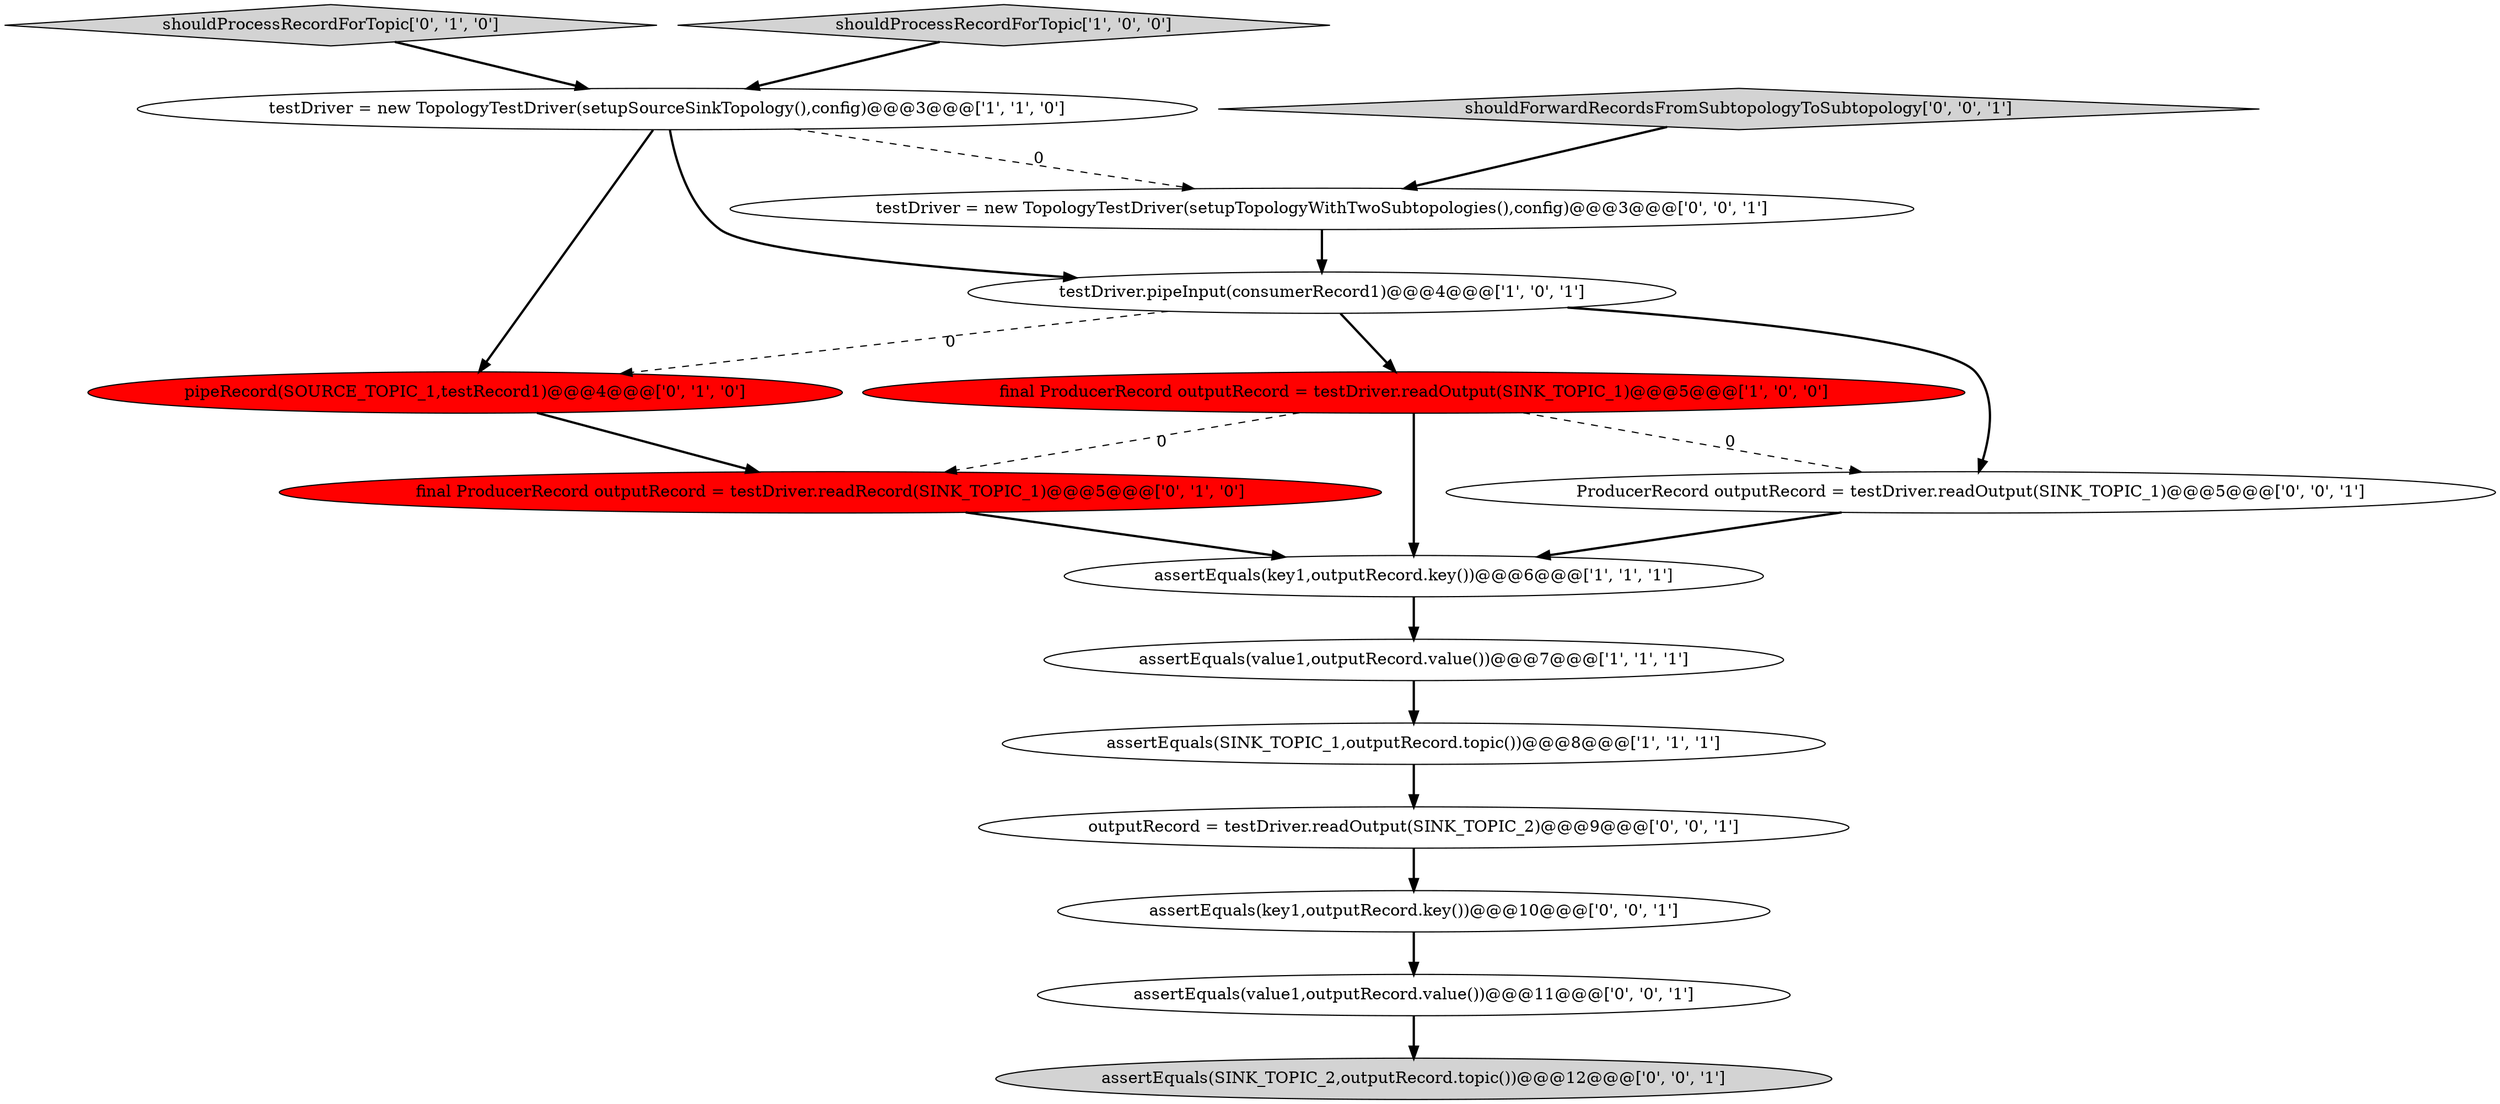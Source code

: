 digraph {
9 [style = filled, label = "shouldProcessRecordForTopic['0', '1', '0']", fillcolor = lightgray, shape = diamond image = "AAA0AAABBB2BBB"];
12 [style = filled, label = "outputRecord = testDriver.readOutput(SINK_TOPIC_2)@@@9@@@['0', '0', '1']", fillcolor = white, shape = ellipse image = "AAA0AAABBB3BBB"];
2 [style = filled, label = "testDriver = new TopologyTestDriver(setupSourceSinkTopology(),config)@@@3@@@['1', '1', '0']", fillcolor = white, shape = ellipse image = "AAA0AAABBB1BBB"];
15 [style = filled, label = "assertEquals(key1,outputRecord.key())@@@10@@@['0', '0', '1']", fillcolor = white, shape = ellipse image = "AAA0AAABBB3BBB"];
5 [style = filled, label = "assertEquals(SINK_TOPIC_1,outputRecord.topic())@@@8@@@['1', '1', '1']", fillcolor = white, shape = ellipse image = "AAA0AAABBB1BBB"];
16 [style = filled, label = "testDriver = new TopologyTestDriver(setupTopologyWithTwoSubtopologies(),config)@@@3@@@['0', '0', '1']", fillcolor = white, shape = ellipse image = "AAA0AAABBB3BBB"];
0 [style = filled, label = "assertEquals(value1,outputRecord.value())@@@7@@@['1', '1', '1']", fillcolor = white, shape = ellipse image = "AAA0AAABBB1BBB"];
8 [style = filled, label = "final ProducerRecord outputRecord = testDriver.readRecord(SINK_TOPIC_1)@@@5@@@['0', '1', '0']", fillcolor = red, shape = ellipse image = "AAA1AAABBB2BBB"];
14 [style = filled, label = "ProducerRecord outputRecord = testDriver.readOutput(SINK_TOPIC_1)@@@5@@@['0', '0', '1']", fillcolor = white, shape = ellipse image = "AAA0AAABBB3BBB"];
10 [style = filled, label = "shouldForwardRecordsFromSubtopologyToSubtopology['0', '0', '1']", fillcolor = lightgray, shape = diamond image = "AAA0AAABBB3BBB"];
6 [style = filled, label = "assertEquals(key1,outputRecord.key())@@@6@@@['1', '1', '1']", fillcolor = white, shape = ellipse image = "AAA0AAABBB1BBB"];
11 [style = filled, label = "assertEquals(value1,outputRecord.value())@@@11@@@['0', '0', '1']", fillcolor = white, shape = ellipse image = "AAA0AAABBB3BBB"];
13 [style = filled, label = "assertEquals(SINK_TOPIC_2,outputRecord.topic())@@@12@@@['0', '0', '1']", fillcolor = lightgray, shape = ellipse image = "AAA0AAABBB3BBB"];
7 [style = filled, label = "pipeRecord(SOURCE_TOPIC_1,testRecord1)@@@4@@@['0', '1', '0']", fillcolor = red, shape = ellipse image = "AAA1AAABBB2BBB"];
4 [style = filled, label = "testDriver.pipeInput(consumerRecord1)@@@4@@@['1', '0', '1']", fillcolor = white, shape = ellipse image = "AAA0AAABBB1BBB"];
1 [style = filled, label = "shouldProcessRecordForTopic['1', '0', '0']", fillcolor = lightgray, shape = diamond image = "AAA0AAABBB1BBB"];
3 [style = filled, label = "final ProducerRecord outputRecord = testDriver.readOutput(SINK_TOPIC_1)@@@5@@@['1', '0', '0']", fillcolor = red, shape = ellipse image = "AAA1AAABBB1BBB"];
4->3 [style = bold, label=""];
4->14 [style = bold, label=""];
9->2 [style = bold, label=""];
12->15 [style = bold, label=""];
3->6 [style = bold, label=""];
8->6 [style = bold, label=""];
6->0 [style = bold, label=""];
7->8 [style = bold, label=""];
2->4 [style = bold, label=""];
15->11 [style = bold, label=""];
10->16 [style = bold, label=""];
5->12 [style = bold, label=""];
4->7 [style = dashed, label="0"];
2->16 [style = dashed, label="0"];
11->13 [style = bold, label=""];
3->8 [style = dashed, label="0"];
1->2 [style = bold, label=""];
2->7 [style = bold, label=""];
16->4 [style = bold, label=""];
3->14 [style = dashed, label="0"];
14->6 [style = bold, label=""];
0->5 [style = bold, label=""];
}
